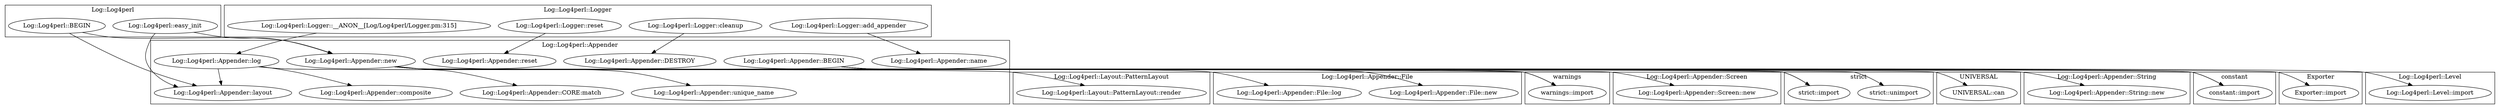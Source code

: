 digraph {
graph [overlap=false]
subgraph cluster_Log_Log4perl_Layout_PatternLayout {
	label="Log::Log4perl::Layout::PatternLayout";
	"Log::Log4perl::Layout::PatternLayout::render";
}
subgraph cluster_Log_Log4perl_Appender_File {
	label="Log::Log4perl::Appender::File";
	"Log::Log4perl::Appender::File::log";
	"Log::Log4perl::Appender::File::new";
}
subgraph cluster_Log_Log4perl_Appender {
	label="Log::Log4perl::Appender";
	"Log::Log4perl::Appender::log";
	"Log::Log4perl::Appender::unique_name";
	"Log::Log4perl::Appender::new";
	"Log::Log4perl::Appender::composite";
	"Log::Log4perl::Appender::DESTROY";
	"Log::Log4perl::Appender::reset";
	"Log::Log4perl::Appender::CORE:match";
	"Log::Log4perl::Appender::name";
	"Log::Log4perl::Appender::BEGIN";
	"Log::Log4perl::Appender::layout";
}
subgraph cluster_Log_Log4perl_Level {
	label="Log::Log4perl::Level";
	"Log::Log4perl::Level::import";
}
subgraph cluster_warnings {
	label="warnings";
	"warnings::import";
}
subgraph cluster_Log_Log4perl_Appender_Screen {
	label="Log::Log4perl::Appender::Screen";
	"Log::Log4perl::Appender::Screen::new";
}
subgraph cluster_strict {
	label="strict";
	"strict::import";
	"strict::unimport";
}
subgraph cluster_Log_Log4perl {
	label="Log::Log4perl";
	"Log::Log4perl::BEGIN";
	"Log::Log4perl::easy_init";
}
subgraph cluster_UNIVERSAL {
	label="UNIVERSAL";
	"UNIVERSAL::can";
}
subgraph cluster_Log_Log4perl_Logger {
	label="Log::Log4perl::Logger";
	"Log::Log4perl::Logger::__ANON__[Log/Log4perl/Logger.pm:315]";
	"Log::Log4perl::Logger::cleanup";
	"Log::Log4perl::Logger::reset";
	"Log::Log4perl::Logger::add_appender";
}
subgraph cluster_Log_Log4perl_Appender_String {
	label="Log::Log4perl::Appender::String";
	"Log::Log4perl::Appender::String::new";
}
subgraph cluster_constant {
	label="constant";
	"constant::import";
}
subgraph cluster_Exporter {
	label="Exporter";
	"Exporter::import";
}
"Log::Log4perl::Logger::__ANON__[Log/Log4perl/Logger.pm:315]" -> "Log::Log4perl::Appender::log";
"Log::Log4perl::Appender::new" -> "Log::Log4perl::Appender::unique_name";
"Log::Log4perl::Logger::cleanup" -> "Log::Log4perl::Appender::DESTROY";
"Log::Log4perl::Logger::add_appender" -> "Log::Log4perl::Appender::name";
"Log::Log4perl::Appender::BEGIN" -> "Log::Log4perl::Level::import";
"Log::Log4perl::Appender::new" -> "Exporter::import";
"Log::Log4perl::Appender::new" -> "UNIVERSAL::can";
"Log::Log4perl::Appender::new" -> "constant::import";
"Log::Log4perl::Appender::BEGIN" -> "constant::import";
"Log::Log4perl::Appender::BEGIN" -> "strict::unimport";
"Log::Log4perl::Appender::new" -> "Log::Log4perl::Appender::Screen::new";
"Log::Log4perl::Appender::new" -> "Log::Log4perl::Appender::String::new";
"Log::Log4perl::BEGIN" -> "Log::Log4perl::Appender::layout";
"Log::Log4perl::Appender::log" -> "Log::Log4perl::Appender::layout";
"Log::Log4perl::easy_init" -> "Log::Log4perl::Appender::layout";
"Log::Log4perl::Appender::log" -> "Log::Log4perl::Appender::File::log";
"Log::Log4perl::Appender::BEGIN" -> "warnings::import";
"Log::Log4perl::Appender::new" -> "warnings::import";
"Log::Log4perl::Appender::new" -> "Log::Log4perl::Appender::File::new";
"Log::Log4perl::BEGIN" -> "Log::Log4perl::Appender::new";
"Log::Log4perl::easy_init" -> "Log::Log4perl::Appender::new";
"Log::Log4perl::Logger::reset" -> "Log::Log4perl::Appender::reset";
"Log::Log4perl::Appender::new" -> "Log::Log4perl::Appender::CORE:match";
"Log::Log4perl::Appender::log" -> "Log::Log4perl::Appender::composite";
"Log::Log4perl::Appender::BEGIN" -> "strict::import";
"Log::Log4perl::Appender::new" -> "strict::import";
"Log::Log4perl::Appender::log" -> "Log::Log4perl::Layout::PatternLayout::render";
}
